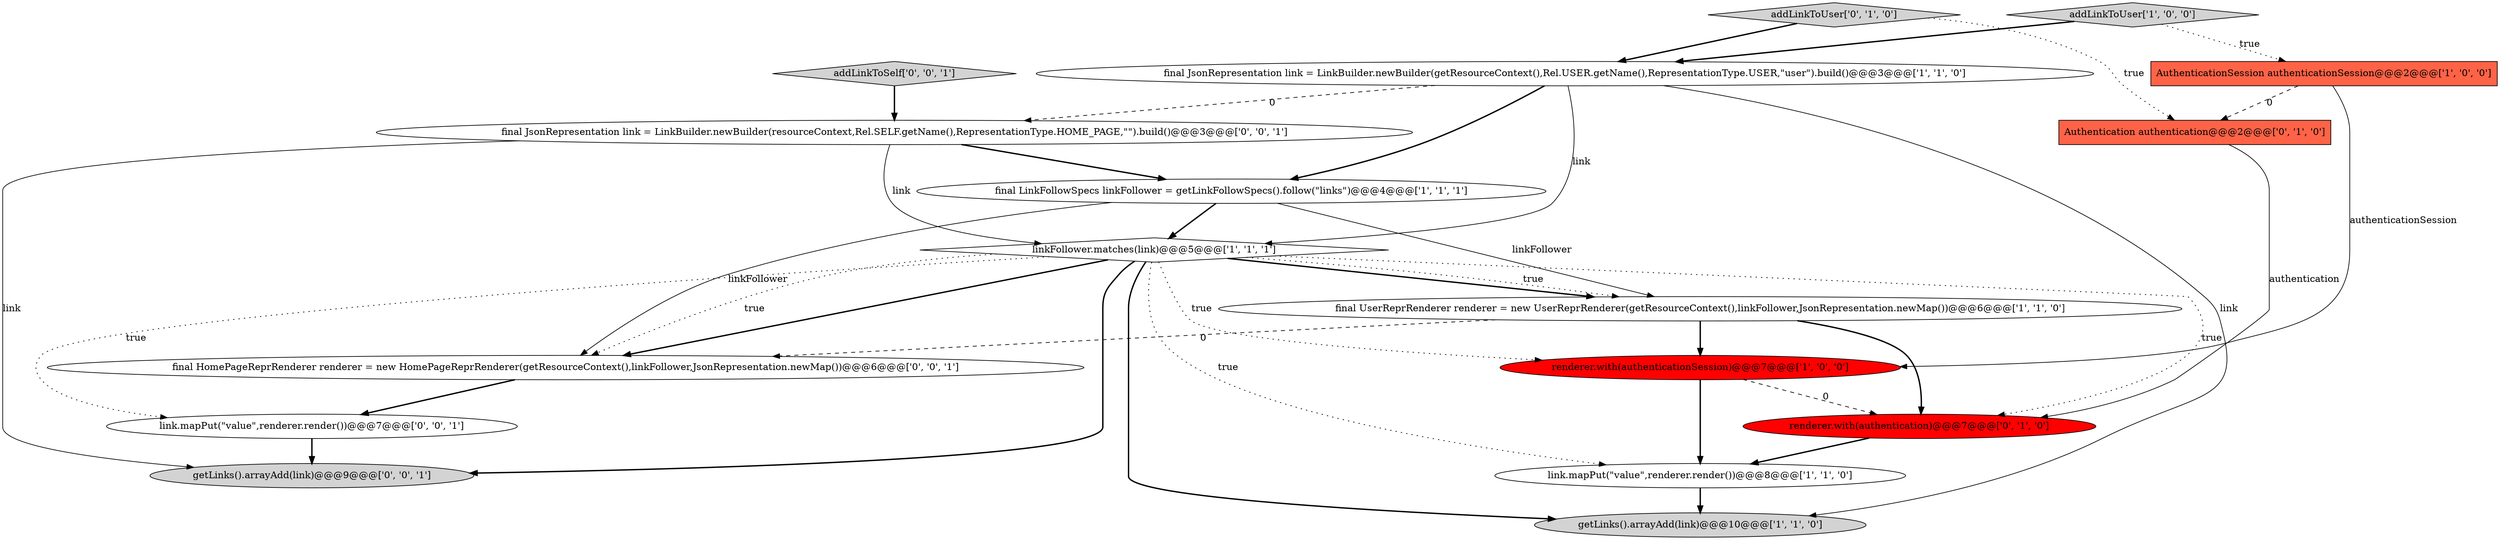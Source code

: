digraph {
5 [style = filled, label = "final UserReprRenderer renderer = new UserReprRenderer(getResourceContext(),linkFollower,JsonRepresentation.newMap())@@@6@@@['1', '1', '0']", fillcolor = white, shape = ellipse image = "AAA0AAABBB1BBB"];
7 [style = filled, label = "link.mapPut(\"value\",renderer.render())@@@8@@@['1', '1', '0']", fillcolor = white, shape = ellipse image = "AAA0AAABBB1BBB"];
9 [style = filled, label = "addLinkToUser['0', '1', '0']", fillcolor = lightgray, shape = diamond image = "AAA0AAABBB2BBB"];
13 [style = filled, label = "getLinks().arrayAdd(link)@@@9@@@['0', '0', '1']", fillcolor = lightgray, shape = ellipse image = "AAA0AAABBB3BBB"];
1 [style = filled, label = "final JsonRepresentation link = LinkBuilder.newBuilder(getResourceContext(),Rel.USER.getName(),RepresentationType.USER,\"user\").build()@@@3@@@['1', '1', '0']", fillcolor = white, shape = ellipse image = "AAA0AAABBB1BBB"];
0 [style = filled, label = "AuthenticationSession authenticationSession@@@2@@@['1', '0', '0']", fillcolor = tomato, shape = box image = "AAA1AAABBB1BBB"];
12 [style = filled, label = "final HomePageReprRenderer renderer = new HomePageReprRenderer(getResourceContext(),linkFollower,JsonRepresentation.newMap())@@@6@@@['0', '0', '1']", fillcolor = white, shape = ellipse image = "AAA0AAABBB3BBB"];
14 [style = filled, label = "link.mapPut(\"value\",renderer.render())@@@7@@@['0', '0', '1']", fillcolor = white, shape = ellipse image = "AAA0AAABBB3BBB"];
2 [style = filled, label = "renderer.with(authenticationSession)@@@7@@@['1', '0', '0']", fillcolor = red, shape = ellipse image = "AAA1AAABBB1BBB"];
3 [style = filled, label = "final LinkFollowSpecs linkFollower = getLinkFollowSpecs().follow(\"links\")@@@4@@@['1', '1', '1']", fillcolor = white, shape = ellipse image = "AAA0AAABBB1BBB"];
4 [style = filled, label = "getLinks().arrayAdd(link)@@@10@@@['1', '1', '0']", fillcolor = lightgray, shape = ellipse image = "AAA0AAABBB1BBB"];
16 [style = filled, label = "addLinkToSelf['0', '0', '1']", fillcolor = lightgray, shape = diamond image = "AAA0AAABBB3BBB"];
8 [style = filled, label = "linkFollower.matches(link)@@@5@@@['1', '1', '1']", fillcolor = white, shape = diamond image = "AAA0AAABBB1BBB"];
6 [style = filled, label = "addLinkToUser['1', '0', '0']", fillcolor = lightgray, shape = diamond image = "AAA0AAABBB1BBB"];
11 [style = filled, label = "renderer.with(authentication)@@@7@@@['0', '1', '0']", fillcolor = red, shape = ellipse image = "AAA1AAABBB2BBB"];
15 [style = filled, label = "final JsonRepresentation link = LinkBuilder.newBuilder(resourceContext,Rel.SELF.getName(),RepresentationType.HOME_PAGE,\"\").build()@@@3@@@['0', '0', '1']", fillcolor = white, shape = ellipse image = "AAA0AAABBB3BBB"];
10 [style = filled, label = "Authentication authentication@@@2@@@['0', '1', '0']", fillcolor = tomato, shape = box image = "AAA1AAABBB2BBB"];
16->15 [style = bold, label=""];
0->2 [style = solid, label="authenticationSession"];
10->11 [style = solid, label="authentication"];
5->12 [style = dashed, label="0"];
3->5 [style = solid, label="linkFollower"];
8->2 [style = dotted, label="true"];
1->15 [style = dashed, label="0"];
1->3 [style = bold, label=""];
8->7 [style = dotted, label="true"];
3->12 [style = solid, label="linkFollower"];
7->4 [style = bold, label=""];
15->3 [style = bold, label=""];
0->10 [style = dashed, label="0"];
6->1 [style = bold, label=""];
5->2 [style = bold, label=""];
1->8 [style = solid, label="link"];
8->12 [style = dotted, label="true"];
8->5 [style = bold, label=""];
8->5 [style = dotted, label="true"];
15->8 [style = solid, label="link"];
3->8 [style = bold, label=""];
8->14 [style = dotted, label="true"];
15->13 [style = solid, label="link"];
12->14 [style = bold, label=""];
8->11 [style = dotted, label="true"];
2->11 [style = dashed, label="0"];
5->11 [style = bold, label=""];
6->0 [style = dotted, label="true"];
8->4 [style = bold, label=""];
2->7 [style = bold, label=""];
14->13 [style = bold, label=""];
9->1 [style = bold, label=""];
9->10 [style = dotted, label="true"];
1->4 [style = solid, label="link"];
8->12 [style = bold, label=""];
11->7 [style = bold, label=""];
8->13 [style = bold, label=""];
}
